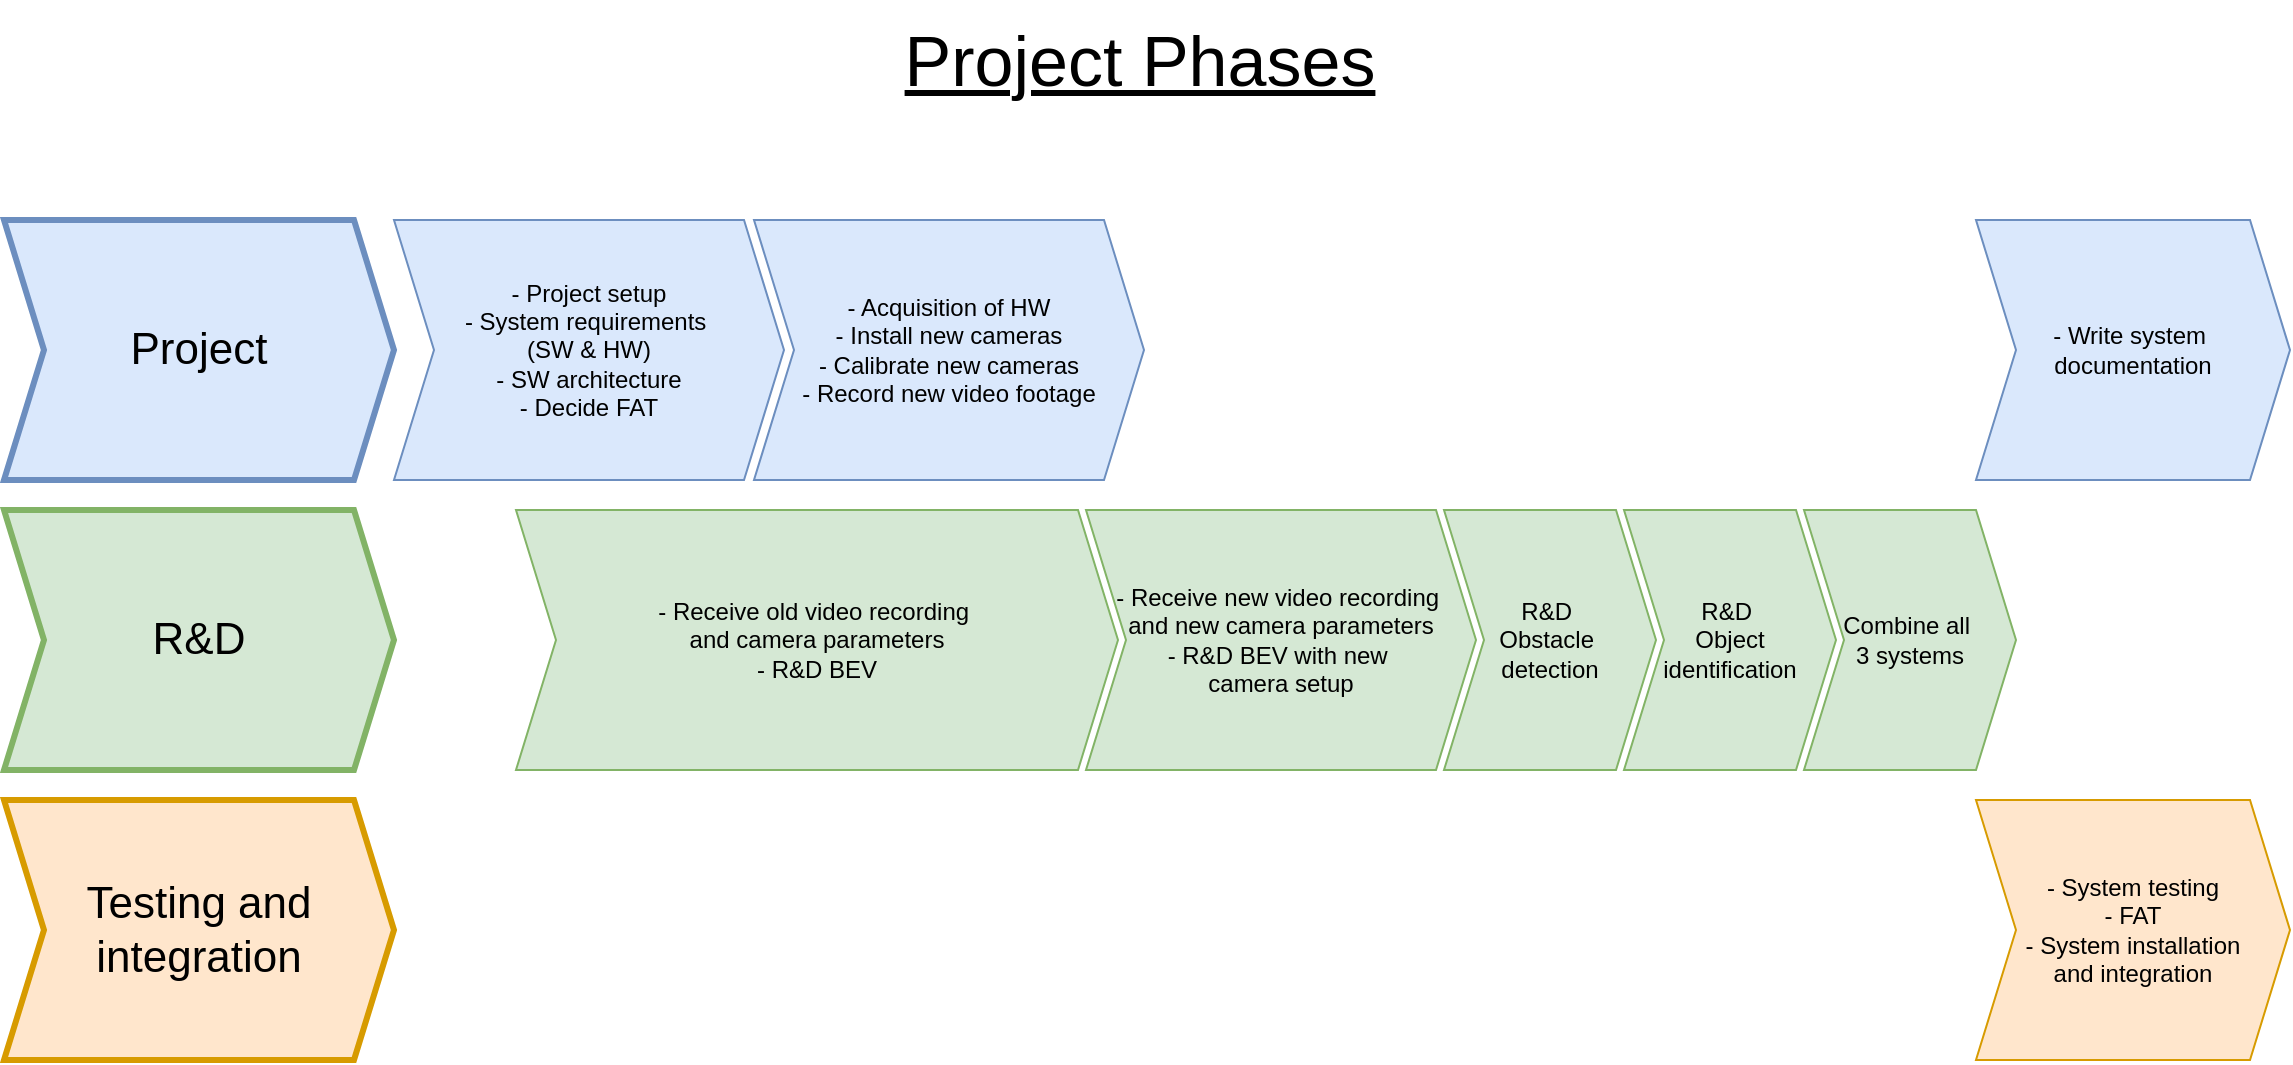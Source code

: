 <mxfile version="22.1.18" type="github">
  <diagram name="Page-1" id="4TbU5-jDWlx2t7Kz9J2I">
    <mxGraphModel dx="2074" dy="1103" grid="1" gridSize="10" guides="1" tooltips="1" connect="1" arrows="1" fold="1" page="1" pageScale="1" pageWidth="1169" pageHeight="827" math="0" shadow="0">
      <root>
        <mxCell id="0" />
        <mxCell id="1" parent="0" />
        <mxCell id="E7UQW1YNG7eQ1IgtyONK-1" value="- Project setup&lt;div&gt;- System requirements&amp;nbsp;&lt;/div&gt;&lt;div&gt;(SW &amp;amp; HW)&lt;/div&gt;&lt;div&gt;- SW architecture&lt;/div&gt;&lt;div&gt;- Decide FAT&lt;br&gt;&lt;/div&gt;" style="shape=step;perimeter=stepPerimeter;whiteSpace=wrap;html=1;fixedSize=1;fillColor=#dae8fc;strokeColor=#6c8ebf;" vertex="1" parent="1">
          <mxGeometry x="212" y="150" width="195" height="130" as="geometry" />
        </mxCell>
        <mxCell id="E7UQW1YNG7eQ1IgtyONK-2" value="&lt;font size=&quot;1&quot;&gt;&lt;u style=&quot;font-size: 35px;&quot;&gt;Project Phases&lt;/u&gt;&lt;/font&gt;" style="text;html=1;strokeColor=none;fillColor=none;align=center;verticalAlign=middle;whiteSpace=wrap;rounded=0;" vertex="1" parent="1">
          <mxGeometry x="440" y="40" width="290" height="60" as="geometry" />
        </mxCell>
        <mxCell id="E7UQW1YNG7eQ1IgtyONK-3" value="&lt;div&gt;- Receive old video recording&amp;nbsp;&lt;/div&gt;&lt;div&gt;and camera parameters&lt;/div&gt;&lt;div&gt;- R&amp;amp;D BEV &lt;br&gt;&lt;/div&gt;" style="shape=step;perimeter=stepPerimeter;whiteSpace=wrap;html=1;fixedSize=1;fillColor=#d5e8d4;strokeColor=#82b366;" vertex="1" parent="1">
          <mxGeometry x="273" y="295" width="301" height="130" as="geometry" />
        </mxCell>
        <mxCell id="E7UQW1YNG7eQ1IgtyONK-4" value="&lt;div&gt;- Acquisition of HW&lt;/div&gt;&lt;div&gt;- Install new cameras&lt;/div&gt;&lt;div&gt;- Calibrate new cameras&lt;/div&gt;&lt;div&gt;- Record new video footage&lt;br&gt;&lt;/div&gt;" style="shape=step;perimeter=stepPerimeter;whiteSpace=wrap;html=1;fixedSize=1;fillColor=#dae8fc;strokeColor=#6c8ebf;" vertex="1" parent="1">
          <mxGeometry x="392" y="150" width="195" height="130" as="geometry" />
        </mxCell>
        <mxCell id="E7UQW1YNG7eQ1IgtyONK-5" value="&lt;div&gt;- Receive new video recording&amp;nbsp;&lt;/div&gt;&lt;div&gt;and new camera parameters&lt;/div&gt;&lt;div&gt;- R&amp;amp;D BEV with new&amp;nbsp;&lt;/div&gt;&lt;div&gt;camera setup&lt;br&gt;&lt;/div&gt;" style="shape=step;perimeter=stepPerimeter;whiteSpace=wrap;html=1;fixedSize=1;fillColor=#d5e8d4;strokeColor=#82b366;" vertex="1" parent="1">
          <mxGeometry x="558" y="295" width="195" height="130" as="geometry" />
        </mxCell>
        <mxCell id="E7UQW1YNG7eQ1IgtyONK-7" value="&lt;font style=&quot;font-size: 22px;&quot;&gt;Project&lt;/font&gt;" style="shape=step;perimeter=stepPerimeter;whiteSpace=wrap;html=1;fixedSize=1;fillColor=#dae8fc;strokeColor=#6c8ebf;strokeWidth=3;" vertex="1" parent="1">
          <mxGeometry x="17" y="150" width="195" height="130" as="geometry" />
        </mxCell>
        <mxCell id="E7UQW1YNG7eQ1IgtyONK-8" value="&lt;font style=&quot;font-size: 22px;&quot;&gt;R&amp;amp;D&lt;/font&gt;" style="shape=step;perimeter=stepPerimeter;whiteSpace=wrap;html=1;fixedSize=1;fillColor=#d5e8d4;strokeColor=#82b366;strokeWidth=3;" vertex="1" parent="1">
          <mxGeometry x="17" y="295" width="195" height="130" as="geometry" />
        </mxCell>
        <mxCell id="E7UQW1YNG7eQ1IgtyONK-9" value="&lt;div&gt;R&amp;amp;D&amp;nbsp;&lt;/div&gt;&lt;div&gt;Obstacle&amp;nbsp;&lt;/div&gt;&lt;div&gt;detection&lt;/div&gt;" style="shape=step;perimeter=stepPerimeter;whiteSpace=wrap;html=1;fixedSize=1;fillColor=#d5e8d4;strokeColor=#82b366;" vertex="1" parent="1">
          <mxGeometry x="737" y="295" width="106" height="130" as="geometry" />
        </mxCell>
        <mxCell id="E7UQW1YNG7eQ1IgtyONK-10" value="&lt;div&gt;R&amp;amp;D&amp;nbsp;&lt;/div&gt;&lt;div&gt;Object &lt;br&gt;&lt;/div&gt;&lt;div&gt;identification&lt;/div&gt;" style="shape=step;perimeter=stepPerimeter;whiteSpace=wrap;html=1;fixedSize=1;fillColor=#d5e8d4;strokeColor=#82b366;" vertex="1" parent="1">
          <mxGeometry x="827" y="295" width="106" height="130" as="geometry" />
        </mxCell>
        <mxCell id="E7UQW1YNG7eQ1IgtyONK-11" value="&lt;div&gt;Combine all&amp;nbsp;&lt;/div&gt;&lt;div&gt;3 systems&lt;/div&gt;" style="shape=step;perimeter=stepPerimeter;whiteSpace=wrap;html=1;fixedSize=1;fillColor=#d5e8d4;strokeColor=#82b366;" vertex="1" parent="1">
          <mxGeometry x="917" y="295" width="106" height="130" as="geometry" />
        </mxCell>
        <mxCell id="E7UQW1YNG7eQ1IgtyONK-13" value="&lt;div style=&quot;font-size: 22px;&quot;&gt;&lt;font style=&quot;font-size: 22px;&quot;&gt;Testing and integration&lt;/font&gt;&lt;/div&gt;" style="shape=step;perimeter=stepPerimeter;whiteSpace=wrap;html=1;fixedSize=1;fillColor=#ffe6cc;strokeColor=#d79b00;strokeWidth=3;" vertex="1" parent="1">
          <mxGeometry x="17" y="440" width="195" height="130" as="geometry" />
        </mxCell>
        <mxCell id="E7UQW1YNG7eQ1IgtyONK-14" value="&lt;div&gt;- System testing&lt;/div&gt;&lt;div&gt;- FAT&lt;br&gt;&lt;/div&gt;&lt;div&gt;&amp;nbsp;- System installation&amp;nbsp;&lt;/div&gt;&lt;div&gt;and integration&lt;br&gt;&lt;/div&gt;" style="shape=step;perimeter=stepPerimeter;whiteSpace=wrap;html=1;fixedSize=1;fillColor=#ffe6cc;strokeColor=#d79b00;" vertex="1" parent="1">
          <mxGeometry x="1003" y="440" width="157" height="130" as="geometry" />
        </mxCell>
        <mxCell id="E7UQW1YNG7eQ1IgtyONK-15" value="&lt;div&gt;- Write system&amp;nbsp;&lt;/div&gt;&lt;div&gt;documentation&lt;/div&gt;" style="shape=step;perimeter=stepPerimeter;whiteSpace=wrap;html=1;fixedSize=1;fillColor=#dae8fc;strokeColor=#6c8ebf;" vertex="1" parent="1">
          <mxGeometry x="1003" y="150" width="157" height="130" as="geometry" />
        </mxCell>
      </root>
    </mxGraphModel>
  </diagram>
</mxfile>
